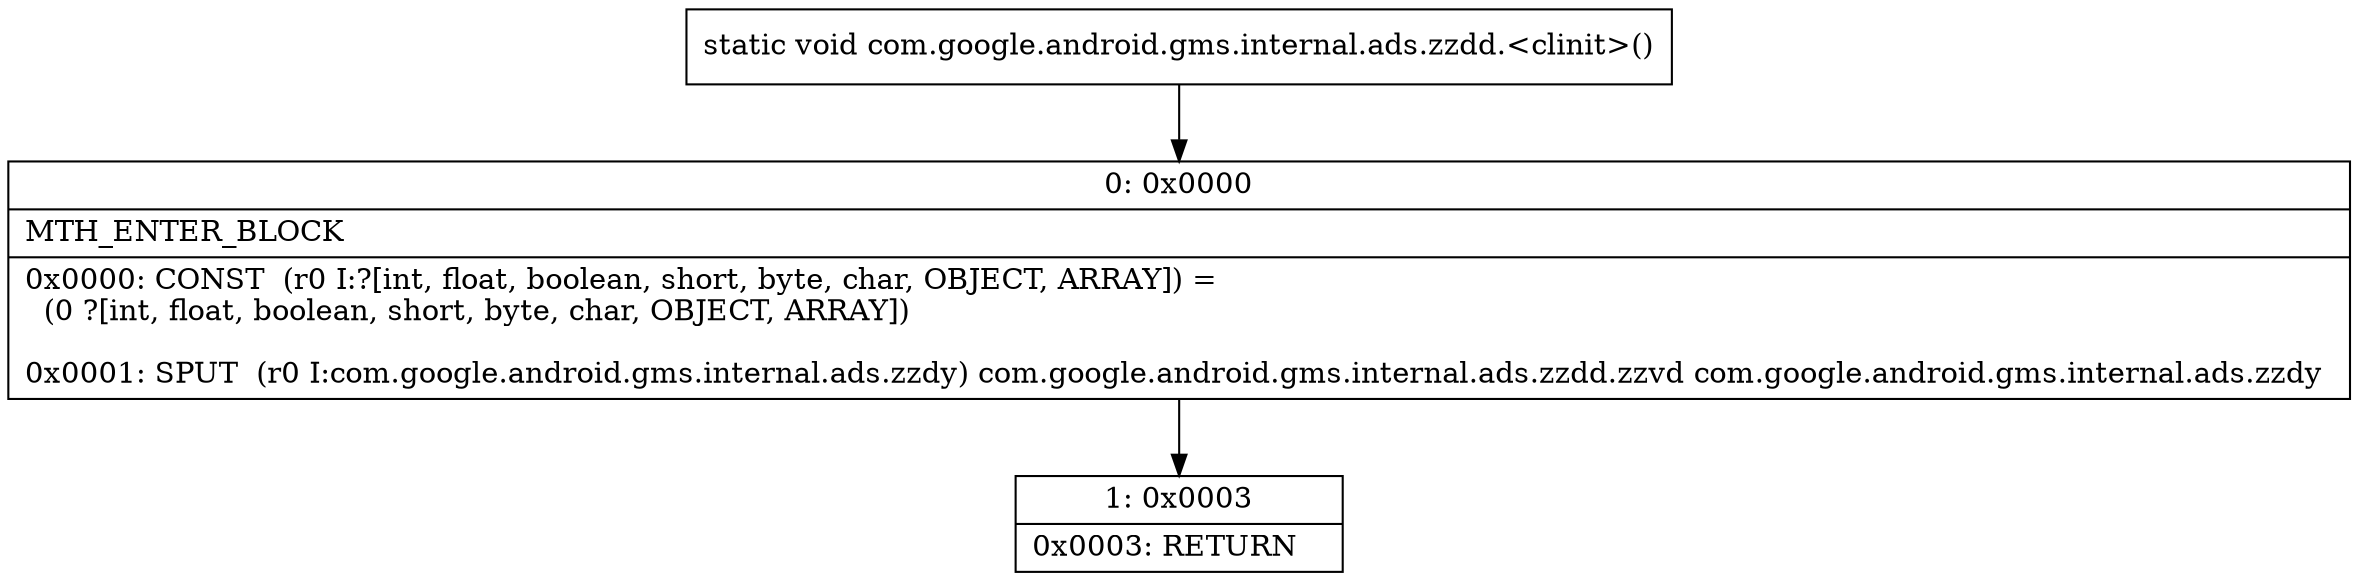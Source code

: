 digraph "CFG forcom.google.android.gms.internal.ads.zzdd.\<clinit\>()V" {
Node_0 [shape=record,label="{0\:\ 0x0000|MTH_ENTER_BLOCK\l|0x0000: CONST  (r0 I:?[int, float, boolean, short, byte, char, OBJECT, ARRAY]) = \l  (0 ?[int, float, boolean, short, byte, char, OBJECT, ARRAY])\l \l0x0001: SPUT  (r0 I:com.google.android.gms.internal.ads.zzdy) com.google.android.gms.internal.ads.zzdd.zzvd com.google.android.gms.internal.ads.zzdy \l}"];
Node_1 [shape=record,label="{1\:\ 0x0003|0x0003: RETURN   \l}"];
MethodNode[shape=record,label="{static void com.google.android.gms.internal.ads.zzdd.\<clinit\>() }"];
MethodNode -> Node_0;
Node_0 -> Node_1;
}


